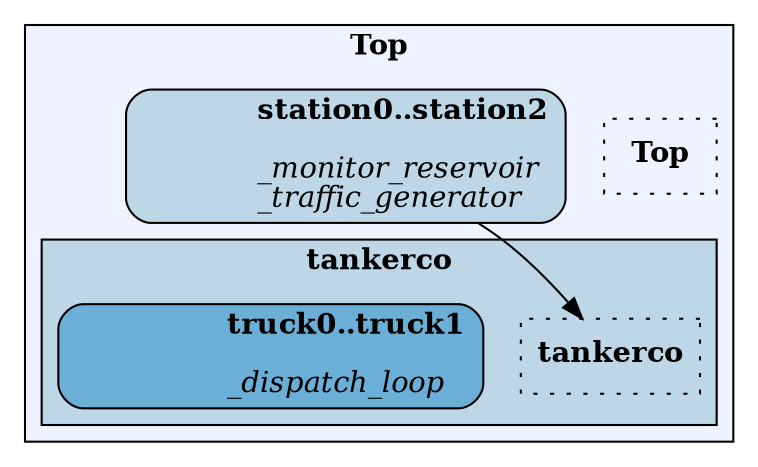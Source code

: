 strict digraph M {
    subgraph "cluster_Top" {
        label=<<b>Top</b>>
        style="filled"
        fillcolor="/blues5/1"
        "Top" [shape=box,style="dotted,filled",fillcolor="/blues5/1",label=<<b>Top</b><br align="left"/>>];
        "station0" [shape=box,style="rounded,filled",fillcolor="/blues5/2",label=<
            <b>station0..station2</b><br align="left"/>
            <br/>
            <i>_monitor_reservoir</i><br align="left"/>
            <i>_traffic_generator</i><br align="left"/>>];
        subgraph "cluster_tankerco" {
            label=<<b>tankerco</b>>
            style="filled"
            fillcolor="/blues5/2"
            "tankerco" [shape=box,style="dotted,filled",fillcolor="/blues5/2",label=<<b>tankerco</b><br align="left"/>>];
            "tankerco.truck0" [shape=box,style="rounded,filled",fillcolor="/blues5/3",label=<
                <b>truck0..truck1</b><br align="left"/>
                <br/>
                <i>_dispatch_loop</i><br align="left"/>>];
        }
    }

    "station0" -> "tankerco" [];
}
